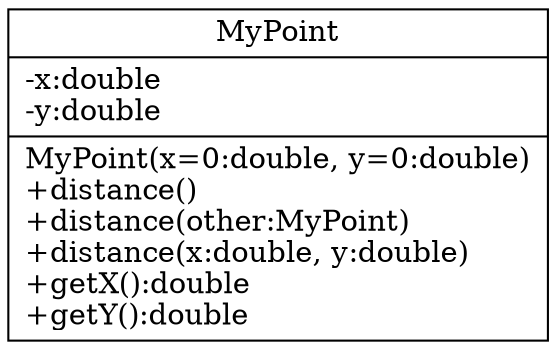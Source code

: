 digraph "UML - MyPoint" {
    MyPoint [shape=record 
             label="{MyPoint | \
<attributes>\
-x:double\l\
-y:double\l |\
<methods>\
MyPoint(x=0:double, y=0:double)\l\
+distance()\l\
+distance(other:MyPoint)\l\
+distance(x:double, y:double)\l\
+getX():double\l\
\+getY():double\l}"]
}
